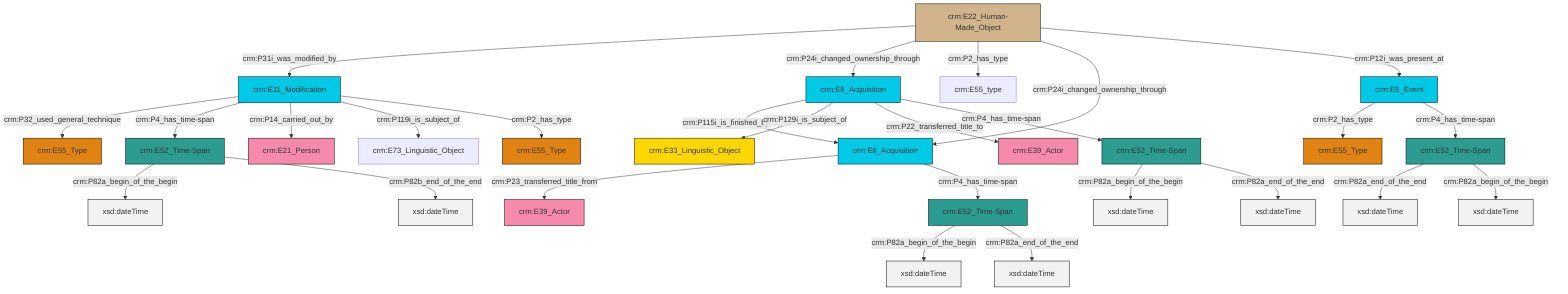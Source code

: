 graph TD
classDef Literal fill:#f2f2f2,stroke:#000000;
classDef CRM_Entity fill:#FFFFFF,stroke:#000000;
classDef Temporal_Entity fill:#00C9E6, stroke:#000000;
classDef Type fill:#E18312, stroke:#000000;
classDef Time-Span fill:#2C9C91, stroke:#000000;
classDef Appellation fill:#FFEB7F, stroke:#000000;
classDef Place fill:#008836, stroke:#000000;
classDef Persistent_Item fill:#B266B2, stroke:#000000;
classDef Conceptual_Object fill:#FFD700, stroke:#000000;
classDef Physical_Thing fill:#D2B48C, stroke:#000000;
classDef Actor fill:#f58aad, stroke:#000000;
classDef PC_Classes fill:#4ce600, stroke:#000000;
classDef Multi fill:#cccccc,stroke:#000000;

0["crm:E52_Time-Span"]:::Time-Span -->|crm:P82a_begin_of_the_begin| 1[xsd:dateTime]:::Literal
2["crm:E52_Time-Span"]:::Time-Span -->|crm:P82a_end_of_the_end| 4[xsd:dateTime]:::Literal
6["crm:E22_Human-Made_Object"]:::Physical_Thing -->|crm:P31i_was_modified_by| 7["crm:E11_Modification"]:::Temporal_Entity
8["crm:E8_Acquisition"]:::Temporal_Entity -->|crm:P115i_is_finished_by| 9["crm:E8_Acquisition"]:::Temporal_Entity
8["crm:E8_Acquisition"]:::Temporal_Entity -->|crm:P129i_is_subject_of| 11["crm:E33_Linguistic_Object"]:::Conceptual_Object
16["crm:E52_Time-Span"]:::Time-Span -->|crm:P82a_begin_of_the_begin| 17[xsd:dateTime]:::Literal
6["crm:E22_Human-Made_Object"]:::Physical_Thing -->|crm:P24i_changed_ownership_through| 8["crm:E8_Acquisition"]:::Temporal_Entity
9["crm:E8_Acquisition"]:::Temporal_Entity -->|crm:P23_transferred_title_from| 21["crm:E39_Actor"]:::Actor
0["crm:E52_Time-Span"]:::Time-Span -->|crm:P82a_end_of_the_end| 30[xsd:dateTime]:::Literal
7["crm:E11_Modification"]:::Temporal_Entity -->|crm:P32_used_general_technique| 25["crm:E55_Type"]:::Type
8["crm:E8_Acquisition"]:::Temporal_Entity -->|crm:P22_transferred_title_to| 31["crm:E39_Actor"]:::Actor
7["crm:E11_Modification"]:::Temporal_Entity -->|crm:P4_has_time-span| 14["crm:E52_Time-Span"]:::Time-Span
14["crm:E52_Time-Span"]:::Time-Span -->|crm:P82a_begin_of_the_begin| 34[xsd:dateTime]:::Literal
14["crm:E52_Time-Span"]:::Time-Span -->|crm:P82b_end_of_the_end| 35[xsd:dateTime]:::Literal
7["crm:E11_Modification"]:::Temporal_Entity -->|crm:P14_carried_out_by| 36["crm:E21_Person"]:::Actor
7["crm:E11_Modification"]:::Temporal_Entity -->|crm:P119i_is_subject_of| 12["crm:E73_Linguistic_Object"]:::Default
6["crm:E22_Human-Made_Object"]:::Physical_Thing -->|crm:P2_has_type| 32["crm:E55_type"]:::Default
6["crm:E22_Human-Made_Object"]:::Physical_Thing -->|crm:P24i_changed_ownership_through| 9["crm:E8_Acquisition"]:::Temporal_Entity
8["crm:E8_Acquisition"]:::Temporal_Entity -->|crm:P4_has_time-span| 16["crm:E52_Time-Span"]:::Time-Span
16["crm:E52_Time-Span"]:::Time-Span -->|crm:P82a_end_of_the_end| 37[xsd:dateTime]:::Literal
7["crm:E11_Modification"]:::Temporal_Entity -->|crm:P2_has_type| 23["crm:E55_Type"]:::Type
18["crm:E5_Event"]:::Temporal_Entity -->|crm:P2_has_type| 28["crm:E55_Type"]:::Type
2["crm:E52_Time-Span"]:::Time-Span -->|crm:P82a_begin_of_the_begin| 40[xsd:dateTime]:::Literal
18["crm:E5_Event"]:::Temporal_Entity -->|crm:P4_has_time-span| 2["crm:E52_Time-Span"]:::Time-Span
9["crm:E8_Acquisition"]:::Temporal_Entity -->|crm:P4_has_time-span| 0["crm:E52_Time-Span"]:::Time-Span
6["crm:E22_Human-Made_Object"]:::Physical_Thing -->|crm:P12i_was_present_at| 18["crm:E5_Event"]:::Temporal_Entity